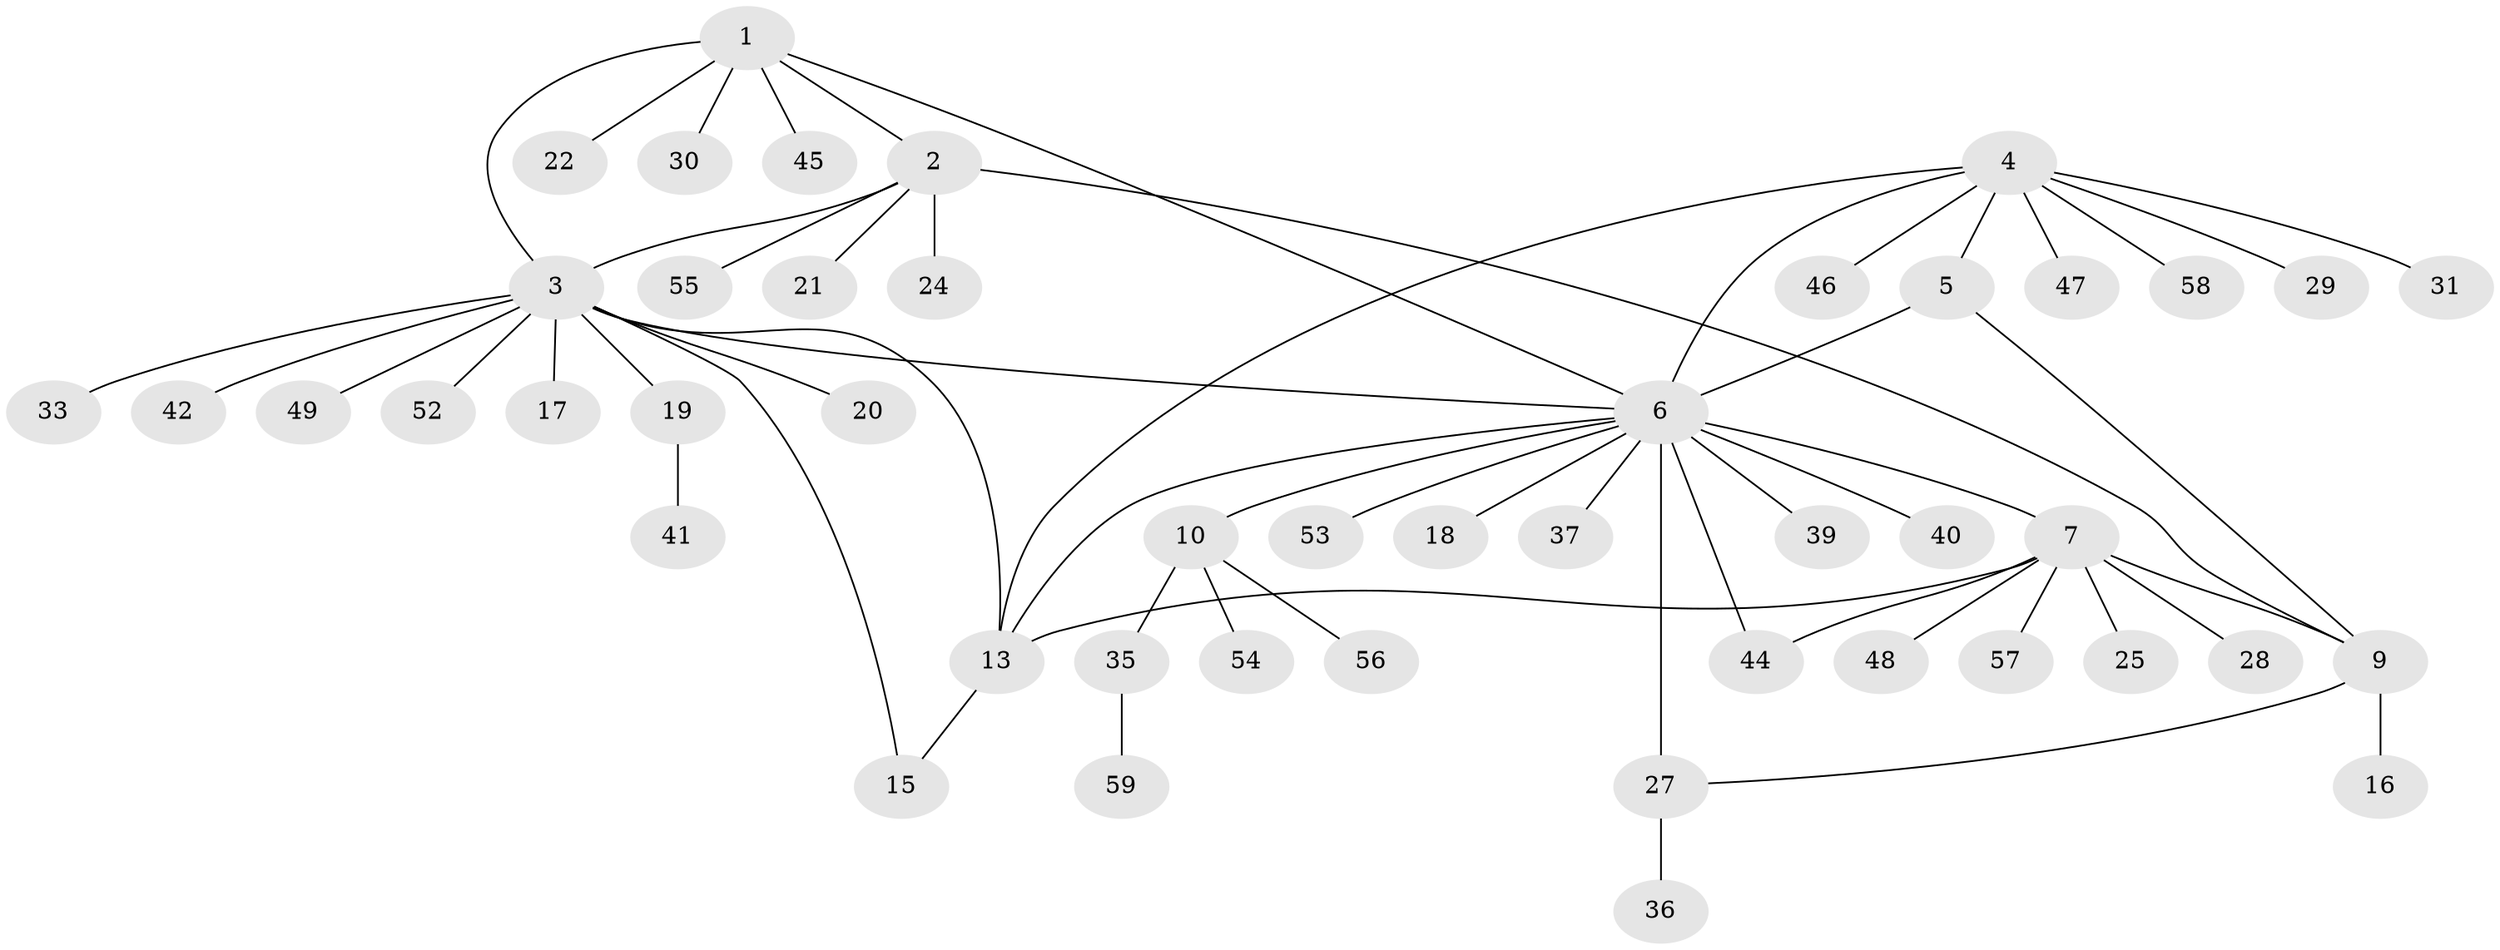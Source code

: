 // original degree distribution, {7: 0.06666666666666667, 8: 0.03333333333333333, 4: 0.05, 5: 0.016666666666666666, 6: 0.05, 3: 0.016666666666666666, 10: 0.016666666666666666, 2: 0.15, 1: 0.6}
// Generated by graph-tools (version 1.1) at 2025/11/02/27/25 16:11:35]
// undirected, 47 vertices, 57 edges
graph export_dot {
graph [start="1"]
  node [color=gray90,style=filled];
  1 [super="+43"];
  2 [super="+34"];
  3 [super="+14"];
  4 [super="+51"];
  5 [super="+23"];
  6 [super="+12"];
  7 [super="+8"];
  9 [super="+38"];
  10 [super="+11"];
  13 [super="+26"];
  15;
  16;
  17;
  18;
  19;
  20;
  21;
  22;
  24;
  25;
  27 [super="+32"];
  28;
  29;
  30;
  31;
  33;
  35 [super="+50"];
  36;
  37;
  39;
  40;
  41 [super="+60"];
  42;
  44;
  45;
  46;
  47;
  48;
  49;
  52;
  53;
  54;
  55;
  56;
  57;
  58;
  59;
  1 -- 2;
  1 -- 3;
  1 -- 22;
  1 -- 30;
  1 -- 45;
  1 -- 6;
  2 -- 3;
  2 -- 9;
  2 -- 21;
  2 -- 24;
  2 -- 55;
  3 -- 6;
  3 -- 19;
  3 -- 20;
  3 -- 52;
  3 -- 33;
  3 -- 17;
  3 -- 49;
  3 -- 42;
  3 -- 13;
  3 -- 15;
  4 -- 5;
  4 -- 6;
  4 -- 13;
  4 -- 29;
  4 -- 31;
  4 -- 46;
  4 -- 47;
  4 -- 58;
  5 -- 6;
  5 -- 9;
  6 -- 18;
  6 -- 27 [weight=2];
  6 -- 39;
  6 -- 53;
  6 -- 37;
  6 -- 40;
  6 -- 10 [weight=2];
  6 -- 44;
  6 -- 13;
  6 -- 7;
  7 -- 9 [weight=2];
  7 -- 25;
  7 -- 28;
  7 -- 48;
  7 -- 44;
  7 -- 13;
  7 -- 57;
  9 -- 16;
  9 -- 27;
  10 -- 35;
  10 -- 56;
  10 -- 54;
  13 -- 15;
  19 -- 41;
  27 -- 36;
  35 -- 59;
}
